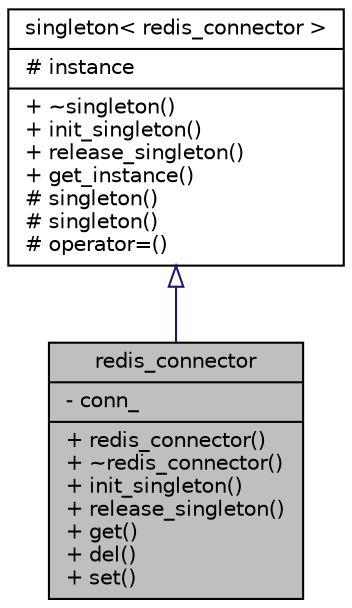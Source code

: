 digraph "redis_connector"
{
  edge [fontname="Helvetica",fontsize="10",labelfontname="Helvetica",labelfontsize="10"];
  node [fontname="Helvetica",fontsize="10",shape=record];
  Node0 [label="{redis_connector\n|- conn_\l|+ redis_connector()\l+ ~redis_connector()\l+ init_singleton()\l+ release_singleton()\l+ get()\l+ del()\l+ set()\l}",height=0.2,width=0.4,color="black", fillcolor="grey75", style="filled", fontcolor="black"];
  Node1 -> Node0 [dir="back",color="midnightblue",fontsize="10",style="solid",arrowtail="onormal",fontname="Helvetica"];
  Node1 [label="{singleton\< redis_connector \>\n|# instance\l|+ ~singleton()\l+ init_singleton()\l+ release_singleton()\l+ get_instance()\l# singleton()\l# singleton()\l# operator=()\l}",height=0.2,width=0.4,color="black", fillcolor="white", style="filled",URL="$classsingleton.html"];
}
